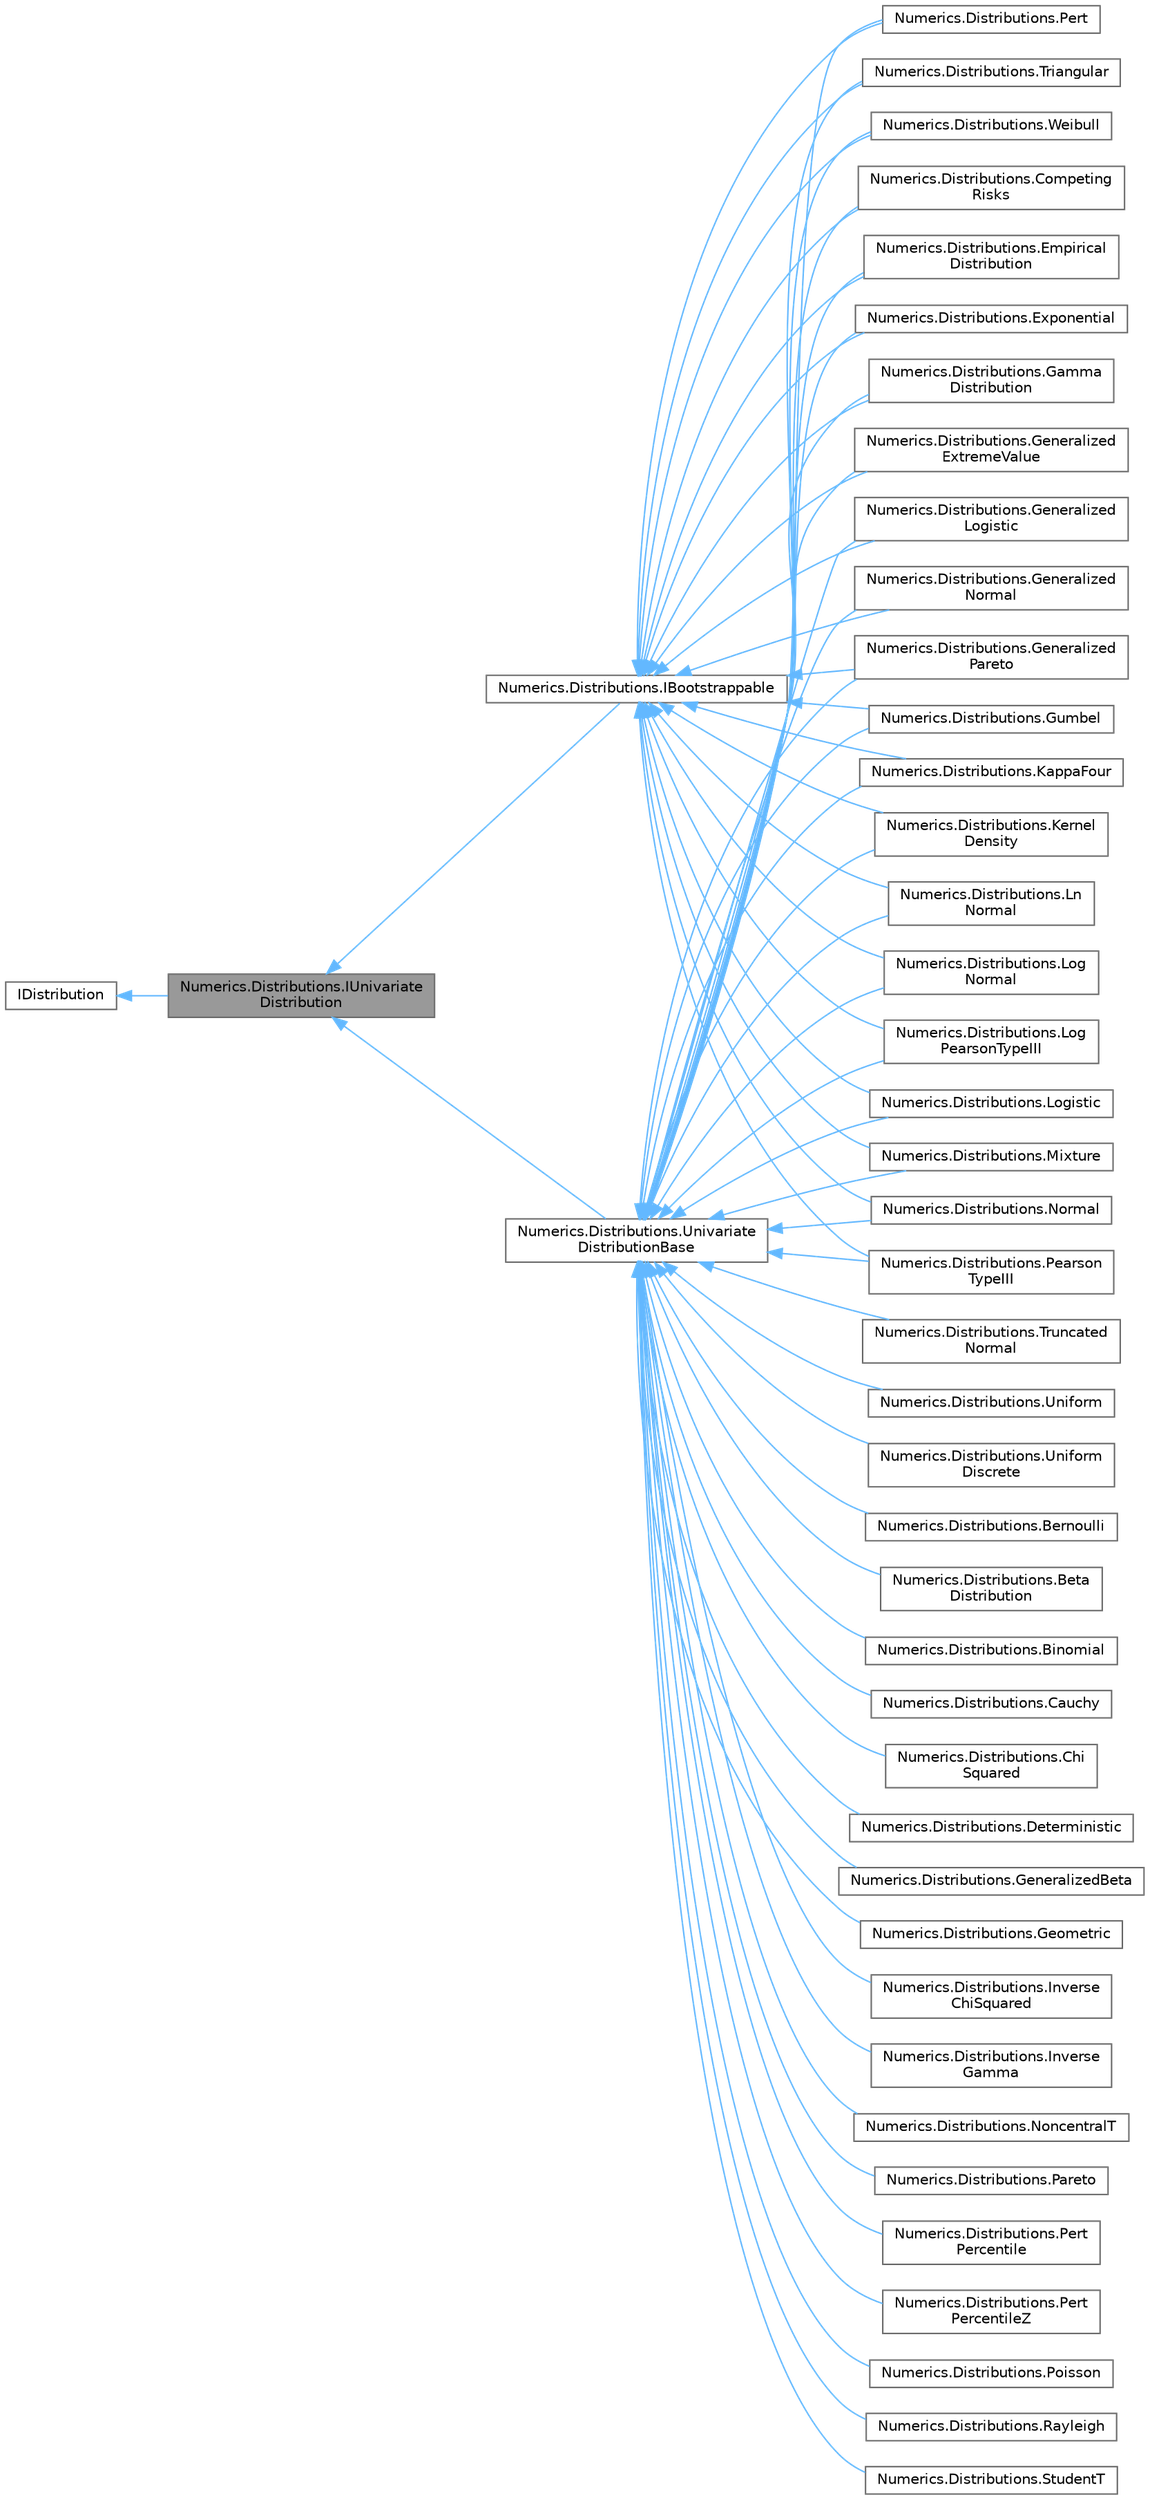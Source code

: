 digraph "Numerics.Distributions.IUnivariateDistribution"
{
 // LATEX_PDF_SIZE
  bgcolor="transparent";
  edge [fontname=Helvetica,fontsize=10,labelfontname=Helvetica,labelfontsize=10];
  node [fontname=Helvetica,fontsize=10,shape=box,height=0.2,width=0.4];
  rankdir="LR";
  Node1 [id="Node000001",label="Numerics.Distributions.IUnivariate\lDistribution",height=0.2,width=0.4,color="gray40", fillcolor="grey60", style="filled", fontcolor="black",tooltip="Interface for Univariate Probability Distributions."];
  Node2 -> Node1 [id="edge1_Node000001_Node000002",dir="back",color="steelblue1",style="solid",tooltip=" "];
  Node2 [id="Node000002",label="IDistribution",height=0.2,width=0.4,color="gray40", fillcolor="white", style="filled",URL="$interface_numerics_1_1_distributions_1_1_i_distribution.html",tooltip="Simple Distribution Interface."];
  Node1 -> Node3 [id="edge2_Node000001_Node000003",dir="back",color="steelblue1",style="solid",tooltip=" "];
  Node3 [id="Node000003",label="Numerics.Distributions.IBootstrappable",height=0.2,width=0.4,color="gray40", fillcolor="white", style="filled",URL="$interface_numerics_1_1_distributions_1_1_i_bootstrappable.html",tooltip="An interface for performing the parametric bootstrap with a univariate distribution."];
  Node3 -> Node4 [id="edge3_Node000003_Node000004",dir="back",color="steelblue1",style="solid",tooltip=" "];
  Node4 [id="Node000004",label="Numerics.Distributions.Competing\lRisks",height=0.2,width=0.4,color="gray40", fillcolor="white", style="filled",URL="$class_numerics_1_1_distributions_1_1_competing_risks.html",tooltip="A competing risks distribution."];
  Node3 -> Node5 [id="edge4_Node000003_Node000005",dir="back",color="steelblue1",style="solid",tooltip=" "];
  Node5 [id="Node000005",label="Numerics.Distributions.Empirical\lDistribution",height=0.2,width=0.4,color="gray40", fillcolor="white", style="filled",URL="$class_numerics_1_1_distributions_1_1_empirical_distribution.html",tooltip="The Univariate Empirical distribution."];
  Node3 -> Node6 [id="edge5_Node000003_Node000006",dir="back",color="steelblue1",style="solid",tooltip=" "];
  Node6 [id="Node000006",label="Numerics.Distributions.Exponential",height=0.2,width=0.4,color="gray40", fillcolor="white", style="filled",URL="$class_numerics_1_1_distributions_1_1_exponential.html",tooltip="The exponential distribution."];
  Node3 -> Node7 [id="edge6_Node000003_Node000007",dir="back",color="steelblue1",style="solid",tooltip=" "];
  Node7 [id="Node000007",label="Numerics.Distributions.Gamma\lDistribution",height=0.2,width=0.4,color="gray40", fillcolor="white", style="filled",URL="$class_numerics_1_1_distributions_1_1_gamma_distribution.html",tooltip="Gamma distribution."];
  Node3 -> Node8 [id="edge7_Node000003_Node000008",dir="back",color="steelblue1",style="solid",tooltip=" "];
  Node8 [id="Node000008",label="Numerics.Distributions.Generalized\lExtremeValue",height=0.2,width=0.4,color="gray40", fillcolor="white", style="filled",URL="$class_numerics_1_1_distributions_1_1_generalized_extreme_value.html",tooltip="The Generalized Extreme Value distribution."];
  Node3 -> Node9 [id="edge8_Node000003_Node000009",dir="back",color="steelblue1",style="solid",tooltip=" "];
  Node9 [id="Node000009",label="Numerics.Distributions.Generalized\lLogistic",height=0.2,width=0.4,color="gray40", fillcolor="white", style="filled",URL="$class_numerics_1_1_distributions_1_1_generalized_logistic.html",tooltip="The generalized logistic distribution."];
  Node3 -> Node10 [id="edge9_Node000003_Node000010",dir="back",color="steelblue1",style="solid",tooltip=" "];
  Node10 [id="Node000010",label="Numerics.Distributions.Generalized\lNormal",height=0.2,width=0.4,color="gray40", fillcolor="white", style="filled",URL="$class_numerics_1_1_distributions_1_1_generalized_normal.html",tooltip="The generalized normal distribution (LogNormal-3)."];
  Node3 -> Node11 [id="edge10_Node000003_Node000011",dir="back",color="steelblue1",style="solid",tooltip=" "];
  Node11 [id="Node000011",label="Numerics.Distributions.Generalized\lPareto",height=0.2,width=0.4,color="gray40", fillcolor="white", style="filled",URL="$class_numerics_1_1_distributions_1_1_generalized_pareto.html",tooltip="The generalized Pareto distribution."];
  Node3 -> Node12 [id="edge11_Node000003_Node000012",dir="back",color="steelblue1",style="solid",tooltip=" "];
  Node12 [id="Node000012",label="Numerics.Distributions.Gumbel",height=0.2,width=0.4,color="gray40", fillcolor="white", style="filled",URL="$class_numerics_1_1_distributions_1_1_gumbel.html",tooltip="The Gumbel (Extreme Value Type I) probability distribution."];
  Node3 -> Node13 [id="edge12_Node000003_Node000013",dir="back",color="steelblue1",style="solid",tooltip=" "];
  Node13 [id="Node000013",label="Numerics.Distributions.KappaFour",height=0.2,width=0.4,color="gray40", fillcolor="white", style="filled",URL="$class_numerics_1_1_distributions_1_1_kappa_four.html",tooltip="The Kappa-4 distribution."];
  Node3 -> Node14 [id="edge13_Node000003_Node000014",dir="back",color="steelblue1",style="solid",tooltip=" "];
  Node14 [id="Node000014",label="Numerics.Distributions.Kernel\lDensity",height=0.2,width=0.4,color="gray40", fillcolor="white", style="filled",URL="$class_numerics_1_1_distributions_1_1_kernel_density.html",tooltip="The kernel density distribution function."];
  Node3 -> Node15 [id="edge14_Node000003_Node000015",dir="back",color="steelblue1",style="solid",tooltip=" "];
  Node15 [id="Node000015",label="Numerics.Distributions.Ln\lNormal",height=0.2,width=0.4,color="gray40", fillcolor="white", style="filled",URL="$class_numerics_1_1_distributions_1_1_ln_normal.html",tooltip="The Ln-Normal (Galton) probability distribution."];
  Node3 -> Node16 [id="edge15_Node000003_Node000016",dir="back",color="steelblue1",style="solid",tooltip=" "];
  Node16 [id="Node000016",label="Numerics.Distributions.Log\lNormal",height=0.2,width=0.4,color="gray40", fillcolor="white", style="filled",URL="$class_numerics_1_1_distributions_1_1_log_normal.html",tooltip="The Log-Normal probability distribution."];
  Node3 -> Node17 [id="edge16_Node000003_Node000017",dir="back",color="steelblue1",style="solid",tooltip=" "];
  Node17 [id="Node000017",label="Numerics.Distributions.Log\lPearsonTypeIII",height=0.2,width=0.4,color="gray40", fillcolor="white", style="filled",URL="$class_numerics_1_1_distributions_1_1_log_pearson_type_i_i_i.html",tooltip="The log-Pearson Type III distribution."];
  Node3 -> Node18 [id="edge17_Node000003_Node000018",dir="back",color="steelblue1",style="solid",tooltip=" "];
  Node18 [id="Node000018",label="Numerics.Distributions.Logistic",height=0.2,width=0.4,color="gray40", fillcolor="white", style="filled",URL="$class_numerics_1_1_distributions_1_1_logistic.html",tooltip="The logistic distribution."];
  Node3 -> Node19 [id="edge18_Node000003_Node000019",dir="back",color="steelblue1",style="solid",tooltip=" "];
  Node19 [id="Node000019",label="Numerics.Distributions.Mixture",height=0.2,width=0.4,color="gray40", fillcolor="white", style="filled",URL="$class_numerics_1_1_distributions_1_1_mixture.html",tooltip="A Mixture distribution."];
  Node3 -> Node20 [id="edge19_Node000003_Node000020",dir="back",color="steelblue1",style="solid",tooltip=" "];
  Node20 [id="Node000020",label="Numerics.Distributions.Normal",height=0.2,width=0.4,color="gray40", fillcolor="white", style="filled",URL="$class_numerics_1_1_distributions_1_1_normal.html",tooltip="The Normal (Gaussian) probability distribution."];
  Node3 -> Node21 [id="edge20_Node000003_Node000021",dir="back",color="steelblue1",style="solid",tooltip=" "];
  Node21 [id="Node000021",label="Numerics.Distributions.Pearson\lTypeIII",height=0.2,width=0.4,color="gray40", fillcolor="white", style="filled",URL="$class_numerics_1_1_distributions_1_1_pearson_type_i_i_i.html",tooltip="The Pearson Type III distribution."];
  Node3 -> Node22 [id="edge21_Node000003_Node000022",dir="back",color="steelblue1",style="solid",tooltip=" "];
  Node22 [id="Node000022",label="Numerics.Distributions.Pert",height=0.2,width=0.4,color="gray40", fillcolor="white", style="filled",URL="$class_numerics_1_1_distributions_1_1_pert.html",tooltip="The PERT probability distribution."];
  Node3 -> Node23 [id="edge22_Node000003_Node000023",dir="back",color="steelblue1",style="solid",tooltip=" "];
  Node23 [id="Node000023",label="Numerics.Distributions.Triangular",height=0.2,width=0.4,color="gray40", fillcolor="white", style="filled",URL="$class_numerics_1_1_distributions_1_1_triangular.html",tooltip="The Triangular probability distribution."];
  Node3 -> Node24 [id="edge23_Node000003_Node000024",dir="back",color="steelblue1",style="solid",tooltip=" "];
  Node24 [id="Node000024",label="Numerics.Distributions.Weibull",height=0.2,width=0.4,color="gray40", fillcolor="white", style="filled",URL="$class_numerics_1_1_distributions_1_1_weibull.html",tooltip="The Weibull probability distribution."];
  Node1 -> Node25 [id="edge24_Node000001_Node000025",dir="back",color="steelblue1",style="solid",tooltip=" "];
  Node25 [id="Node000025",label="Numerics.Distributions.Univariate\lDistributionBase",height=0.2,width=0.4,color="gray40", fillcolor="white", style="filled",URL="$class_numerics_1_1_distributions_1_1_univariate_distribution_base.html",tooltip="Declares common functionality for all univariate distributions."];
  Node25 -> Node26 [id="edge25_Node000025_Node000026",dir="back",color="steelblue1",style="solid",tooltip=" "];
  Node26 [id="Node000026",label="Numerics.Distributions.Bernoulli",height=0.2,width=0.4,color="gray40", fillcolor="white", style="filled",URL="$class_numerics_1_1_distributions_1_1_bernoulli.html",tooltip="The Bernoulli distribution."];
  Node25 -> Node27 [id="edge26_Node000025_Node000027",dir="back",color="steelblue1",style="solid",tooltip=" "];
  Node27 [id="Node000027",label="Numerics.Distributions.Beta\lDistribution",height=0.2,width=0.4,color="gray40", fillcolor="white", style="filled",URL="$class_numerics_1_1_distributions_1_1_beta_distribution.html",tooltip="The Beta distribution."];
  Node25 -> Node28 [id="edge27_Node000025_Node000028",dir="back",color="steelblue1",style="solid",tooltip=" "];
  Node28 [id="Node000028",label="Numerics.Distributions.Binomial",height=0.2,width=0.4,color="gray40", fillcolor="white", style="filled",URL="$class_numerics_1_1_distributions_1_1_binomial.html",tooltip="The Binomial distribution."];
  Node25 -> Node29 [id="edge28_Node000025_Node000029",dir="back",color="steelblue1",style="solid",tooltip=" "];
  Node29 [id="Node000029",label="Numerics.Distributions.Cauchy",height=0.2,width=0.4,color="gray40", fillcolor="white", style="filled",URL="$class_numerics_1_1_distributions_1_1_cauchy.html",tooltip="The Cauchy distribution."];
  Node25 -> Node30 [id="edge29_Node000025_Node000030",dir="back",color="steelblue1",style="solid",tooltip=" "];
  Node30 [id="Node000030",label="Numerics.Distributions.Chi\lSquared",height=0.2,width=0.4,color="gray40", fillcolor="white", style="filled",URL="$class_numerics_1_1_distributions_1_1_chi_squared.html",tooltip="The Chi-Squared (χ²) probability distribution."];
  Node25 -> Node4 [id="edge30_Node000025_Node000004",dir="back",color="steelblue1",style="solid",tooltip=" "];
  Node25 -> Node31 [id="edge31_Node000025_Node000031",dir="back",color="steelblue1",style="solid",tooltip=" "];
  Node31 [id="Node000031",label="Numerics.Distributions.Deterministic",height=0.2,width=0.4,color="gray40", fillcolor="white", style="filled",URL="$class_numerics_1_1_distributions_1_1_deterministic.html",tooltip="Deterministic point value estimate."];
  Node25 -> Node5 [id="edge32_Node000025_Node000005",dir="back",color="steelblue1",style="solid",tooltip=" "];
  Node25 -> Node6 [id="edge33_Node000025_Node000006",dir="back",color="steelblue1",style="solid",tooltip=" "];
  Node25 -> Node7 [id="edge34_Node000025_Node000007",dir="back",color="steelblue1",style="solid",tooltip=" "];
  Node25 -> Node32 [id="edge35_Node000025_Node000032",dir="back",color="steelblue1",style="solid",tooltip=" "];
  Node32 [id="Node000032",label="Numerics.Distributions.GeneralizedBeta",height=0.2,width=0.4,color="gray40", fillcolor="white", style="filled",URL="$class_numerics_1_1_distributions_1_1_generalized_beta.html",tooltip="The four-parameter Beta distribution."];
  Node25 -> Node8 [id="edge36_Node000025_Node000008",dir="back",color="steelblue1",style="solid",tooltip=" "];
  Node25 -> Node9 [id="edge37_Node000025_Node000009",dir="back",color="steelblue1",style="solid",tooltip=" "];
  Node25 -> Node10 [id="edge38_Node000025_Node000010",dir="back",color="steelblue1",style="solid",tooltip=" "];
  Node25 -> Node11 [id="edge39_Node000025_Node000011",dir="back",color="steelblue1",style="solid",tooltip=" "];
  Node25 -> Node33 [id="edge40_Node000025_Node000033",dir="back",color="steelblue1",style="solid",tooltip=" "];
  Node33 [id="Node000033",label="Numerics.Distributions.Geometric",height=0.2,width=0.4,color="gray40", fillcolor="white", style="filled",URL="$class_numerics_1_1_distributions_1_1_geometric.html",tooltip="The Geometric distribution."];
  Node25 -> Node12 [id="edge41_Node000025_Node000012",dir="back",color="steelblue1",style="solid",tooltip=" "];
  Node25 -> Node34 [id="edge42_Node000025_Node000034",dir="back",color="steelblue1",style="solid",tooltip=" "];
  Node34 [id="Node000034",label="Numerics.Distributions.Inverse\lChiSquared",height=0.2,width=0.4,color="gray40", fillcolor="white", style="filled",URL="$class_numerics_1_1_distributions_1_1_inverse_chi_squared.html",tooltip="The Inverse Chi-Squared (Inv-χ²) probability distribution."];
  Node25 -> Node35 [id="edge43_Node000025_Node000035",dir="back",color="steelblue1",style="solid",tooltip=" "];
  Node35 [id="Node000035",label="Numerics.Distributions.Inverse\lGamma",height=0.2,width=0.4,color="gray40", fillcolor="white", style="filled",URL="$class_numerics_1_1_distributions_1_1_inverse_gamma.html",tooltip="The Inverse Gamma distribution."];
  Node25 -> Node13 [id="edge44_Node000025_Node000013",dir="back",color="steelblue1",style="solid",tooltip=" "];
  Node25 -> Node14 [id="edge45_Node000025_Node000014",dir="back",color="steelblue1",style="solid",tooltip=" "];
  Node25 -> Node15 [id="edge46_Node000025_Node000015",dir="back",color="steelblue1",style="solid",tooltip=" "];
  Node25 -> Node16 [id="edge47_Node000025_Node000016",dir="back",color="steelblue1",style="solid",tooltip=" "];
  Node25 -> Node17 [id="edge48_Node000025_Node000017",dir="back",color="steelblue1",style="solid",tooltip=" "];
  Node25 -> Node18 [id="edge49_Node000025_Node000018",dir="back",color="steelblue1",style="solid",tooltip=" "];
  Node25 -> Node19 [id="edge50_Node000025_Node000019",dir="back",color="steelblue1",style="solid",tooltip=" "];
  Node25 -> Node36 [id="edge51_Node000025_Node000036",dir="back",color="steelblue1",style="solid",tooltip=" "];
  Node36 [id="Node000036",label="Numerics.Distributions.NoncentralT",height=0.2,width=0.4,color="gray40", fillcolor="white", style="filled",URL="$class_numerics_1_1_distributions_1_1_noncentral_t.html",tooltip="The Noncentral t probability distribution."];
  Node25 -> Node20 [id="edge52_Node000025_Node000020",dir="back",color="steelblue1",style="solid",tooltip=" "];
  Node25 -> Node37 [id="edge53_Node000025_Node000037",dir="back",color="steelblue1",style="solid",tooltip=" "];
  Node37 [id="Node000037",label="Numerics.Distributions.Pareto",height=0.2,width=0.4,color="gray40", fillcolor="white", style="filled",URL="$class_numerics_1_1_distributions_1_1_pareto.html",tooltip="The Pareto distribution."];
  Node25 -> Node21 [id="edge54_Node000025_Node000021",dir="back",color="steelblue1",style="solid",tooltip=" "];
  Node25 -> Node22 [id="edge55_Node000025_Node000022",dir="back",color="steelblue1",style="solid",tooltip=" "];
  Node25 -> Node38 [id="edge56_Node000025_Node000038",dir="back",color="steelblue1",style="solid",tooltip=" "];
  Node38 [id="Node000038",label="Numerics.Distributions.Pert\lPercentile",height=0.2,width=0.4,color="gray40", fillcolor="white", style="filled",URL="$class_numerics_1_1_distributions_1_1_pert_percentile.html",tooltip="The Pert percentile distribution."];
  Node25 -> Node39 [id="edge57_Node000025_Node000039",dir="back",color="steelblue1",style="solid",tooltip=" "];
  Node39 [id="Node000039",label="Numerics.Distributions.Pert\lPercentileZ",height=0.2,width=0.4,color="gray40", fillcolor="white", style="filled",URL="$class_numerics_1_1_distributions_1_1_pert_percentile_z.html",tooltip="The Pert percentile z distribution."];
  Node25 -> Node40 [id="edge58_Node000025_Node000040",dir="back",color="steelblue1",style="solid",tooltip=" "];
  Node40 [id="Node000040",label="Numerics.Distributions.Poisson",height=0.2,width=0.4,color="gray40", fillcolor="white", style="filled",URL="$class_numerics_1_1_distributions_1_1_poisson.html",tooltip="The Poisson distribution."];
  Node25 -> Node41 [id="edge59_Node000025_Node000041",dir="back",color="steelblue1",style="solid",tooltip=" "];
  Node41 [id="Node000041",label="Numerics.Distributions.Rayleigh",height=0.2,width=0.4,color="gray40", fillcolor="white", style="filled",URL="$class_numerics_1_1_distributions_1_1_rayleigh.html",tooltip="The Rayleigh probability distribution."];
  Node25 -> Node42 [id="edge60_Node000025_Node000042",dir="back",color="steelblue1",style="solid",tooltip=" "];
  Node42 [id="Node000042",label="Numerics.Distributions.StudentT",height=0.2,width=0.4,color="gray40", fillcolor="white", style="filled",URL="$class_numerics_1_1_distributions_1_1_student_t.html",tooltip="The Student's t probability distribution."];
  Node25 -> Node23 [id="edge61_Node000025_Node000023",dir="back",color="steelblue1",style="solid",tooltip=" "];
  Node25 -> Node43 [id="edge62_Node000025_Node000043",dir="back",color="steelblue1",style="solid",tooltip=" "];
  Node43 [id="Node000043",label="Numerics.Distributions.Truncated\lNormal",height=0.2,width=0.4,color="gray40", fillcolor="white", style="filled",URL="$class_numerics_1_1_distributions_1_1_truncated_normal.html",tooltip="The Truncated Normal (Gaussian) probability distribution."];
  Node25 -> Node44 [id="edge63_Node000025_Node000044",dir="back",color="steelblue1",style="solid",tooltip=" "];
  Node44 [id="Node000044",label="Numerics.Distributions.Uniform",height=0.2,width=0.4,color="gray40", fillcolor="white", style="filled",URL="$class_numerics_1_1_distributions_1_1_uniform.html",tooltip="The Uniform probability distribution."];
  Node25 -> Node45 [id="edge64_Node000025_Node000045",dir="back",color="steelblue1",style="solid",tooltip=" "];
  Node45 [id="Node000045",label="Numerics.Distributions.Uniform\lDiscrete",height=0.2,width=0.4,color="gray40", fillcolor="white", style="filled",URL="$class_numerics_1_1_distributions_1_1_uniform_discrete.html",tooltip="The uniform (discrete) distribution."];
  Node25 -> Node24 [id="edge65_Node000025_Node000024",dir="back",color="steelblue1",style="solid",tooltip=" "];
}
